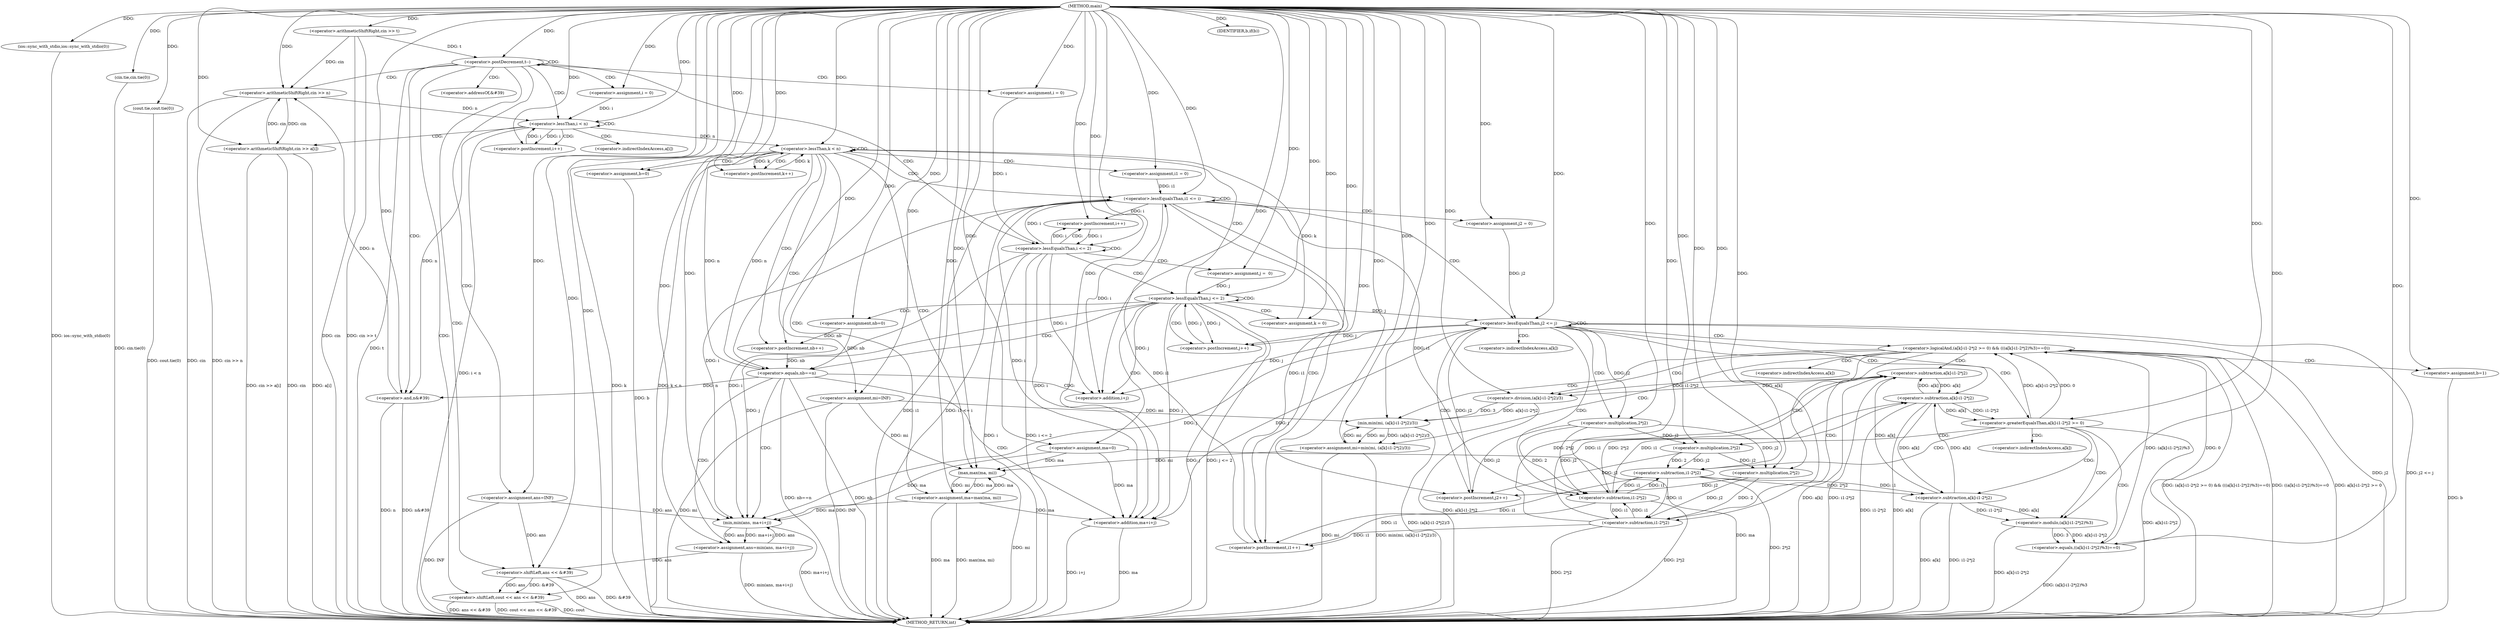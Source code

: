 digraph "main" {  
"1000109" [label = "(METHOD,main)" ]
"1000297" [label = "(METHOD_RETURN,int)" ]
"1000111" [label = "(ios::sync_with_stdio,ios::sync_with_stdio(0))" ]
"1000113" [label = "(cin.tie,cin.tie(0))" ]
"1000115" [label = "(cout.tie,cout.tie(0))" ]
"1000118" [label = "(<operator>.arithmeticShiftRight,cin >> t)" ]
"1000122" [label = "(<operator>.postDecrement,t--)" ]
"1000126" [label = "(<operator>.assignment,ans=INF)" ]
"1000130" [label = "(<operator>.arithmeticShiftRight,cin >> n)" ]
"1000288" [label = "(<operator>.shiftLeft,cout << ans << &#39)" ]
"1000294" [label = "(<operator>.and,n&#39)" ]
"1000136" [label = "(<operator>.assignment,i = 0)" ]
"1000139" [label = "(<operator>.lessThan,i < n)" ]
"1000142" [label = "(<operator>.postIncrement,i++)" ]
"1000144" [label = "(<operator>.arithmeticShiftRight,cin >> a[i])" ]
"1000151" [label = "(<operator>.assignment,i = 0)" ]
"1000154" [label = "(<operator>.lessEqualsThan,i <= 2)" ]
"1000157" [label = "(<operator>.postIncrement,i++)" ]
"1000290" [label = "(<operator>.shiftLeft,ans << &#39)" ]
"1000162" [label = "(<operator>.assignment,j =  0)" ]
"1000165" [label = "(<operator>.lessEqualsThan,j <= 2)" ]
"1000168" [label = "(<operator>.postIncrement,j++)" ]
"1000172" [label = "(<operator>.assignment,ma=0)" ]
"1000176" [label = "(<operator>.assignment,nb=0)" ]
"1000181" [label = "(<operator>.assignment,k = 0)" ]
"1000184" [label = "(<operator>.lessThan,k < n)" ]
"1000187" [label = "(<operator>.postIncrement,k++)" ]
"1000276" [label = "(<operator>.equals,nb==n)" ]
"1000279" [label = "(<operator>.assignment,ans=min(ans, ma+i+j))" ]
"1000191" [label = "(<operator>.assignment,mi=INF)" ]
"1000195" [label = "(<operator>.assignment,b=0)" ]
"1000200" [label = "(<operator>.assignment,i1 = 0)" ]
"1000203" [label = "(<operator>.lessEqualsThan,i1 <= i)" ]
"1000206" [label = "(<operator>.postIncrement,i1++)" ]
"1000266" [label = "(IDENTIFIER,b,if(b))" ]
"1000281" [label = "(min,min(ans, ma+i+j))" ]
"1000268" [label = "(<operator>.assignment,ma=max(ma, mi))" ]
"1000273" [label = "(<operator>.postIncrement,nb++)" ]
"1000283" [label = "(<operator>.addition,ma+i+j)" ]
"1000211" [label = "(<operator>.assignment,j2 = 0)" ]
"1000214" [label = "(<operator>.lessEqualsThan,j2 <= j)" ]
"1000217" [label = "(<operator>.postIncrement,j2++)" ]
"1000285" [label = "(<operator>.addition,i+j)" ]
"1000270" [label = "(max,max(ma, mi))" ]
"1000221" [label = "(<operator>.logicalAnd,(a[k]-i1-2*j2 >= 0) && (((a[k]-i1-2*j2)%3)==0))" ]
"1000247" [label = "(<operator>.assignment,b=1)" ]
"1000250" [label = "(<operator>.assignment,mi=min(mi, (a[k]-i1-2*j2)/3))" ]
"1000222" [label = "(<operator>.greaterEqualsThan,a[k]-i1-2*j2 >= 0)" ]
"1000233" [label = "(<operator>.equals,((a[k]-i1-2*j2)%3)==0)" ]
"1000223" [label = "(<operator>.subtraction,a[k]-i1-2*j2)" ]
"1000234" [label = "(<operator>.modulo,(a[k]-i1-2*j2)%3)" ]
"1000252" [label = "(min,min(mi, (a[k]-i1-2*j2)/3))" ]
"1000227" [label = "(<operator>.subtraction,i1-2*j2)" ]
"1000235" [label = "(<operator>.subtraction,a[k]-i1-2*j2)" ]
"1000254" [label = "(<operator>.division,(a[k]-i1-2*j2)/3)" ]
"1000229" [label = "(<operator>.multiplication,2*j2)" ]
"1000239" [label = "(<operator>.subtraction,i1-2*j2)" ]
"1000255" [label = "(<operator>.subtraction,a[k]-i1-2*j2)" ]
"1000241" [label = "(<operator>.multiplication,2*j2)" ]
"1000259" [label = "(<operator>.subtraction,i1-2*j2)" ]
"1000261" [label = "(<operator>.multiplication,2*j2)" ]
"1000146" [label = "(<operator>.indirectIndexAccess,a[i])" ]
"1000292" [label = "(<operator>.addressOf,&#39)" ]
"1000224" [label = "(<operator>.indirectIndexAccess,a[k])" ]
"1000236" [label = "(<operator>.indirectIndexAccess,a[k])" ]
"1000256" [label = "(<operator>.indirectIndexAccess,a[k])" ]
  "1000111" -> "1000297"  [ label = "DDG: ios::sync_with_stdio(0)"] 
  "1000113" -> "1000297"  [ label = "DDG: cin.tie(0)"] 
  "1000115" -> "1000297"  [ label = "DDG: cout.tie(0)"] 
  "1000118" -> "1000297"  [ label = "DDG: cin"] 
  "1000118" -> "1000297"  [ label = "DDG: cin >> t"] 
  "1000122" -> "1000297"  [ label = "DDG: t"] 
  "1000126" -> "1000297"  [ label = "DDG: INF"] 
  "1000130" -> "1000297"  [ label = "DDG: cin"] 
  "1000130" -> "1000297"  [ label = "DDG: cin >> n"] 
  "1000139" -> "1000297"  [ label = "DDG: i < n"] 
  "1000154" -> "1000297"  [ label = "DDG: i"] 
  "1000154" -> "1000297"  [ label = "DDG: i <= 2"] 
  "1000290" -> "1000297"  [ label = "DDG: ans"] 
  "1000290" -> "1000297"  [ label = "DDG: &#39"] 
  "1000288" -> "1000297"  [ label = "DDG: ans << &#39"] 
  "1000288" -> "1000297"  [ label = "DDG: cout << ans << &#39"] 
  "1000294" -> "1000297"  [ label = "DDG: n"] 
  "1000294" -> "1000297"  [ label = "DDG: n&#39"] 
  "1000165" -> "1000297"  [ label = "DDG: j"] 
  "1000165" -> "1000297"  [ label = "DDG: j <= 2"] 
  "1000172" -> "1000297"  [ label = "DDG: ma"] 
  "1000184" -> "1000297"  [ label = "DDG: k"] 
  "1000184" -> "1000297"  [ label = "DDG: k < n"] 
  "1000276" -> "1000297"  [ label = "DDG: nb"] 
  "1000276" -> "1000297"  [ label = "DDG: nb==n"] 
  "1000283" -> "1000297"  [ label = "DDG: ma"] 
  "1000283" -> "1000297"  [ label = "DDG: i+j"] 
  "1000281" -> "1000297"  [ label = "DDG: ma+i+j"] 
  "1000279" -> "1000297"  [ label = "DDG: min(ans, ma+i+j)"] 
  "1000191" -> "1000297"  [ label = "DDG: mi"] 
  "1000191" -> "1000297"  [ label = "DDG: INF"] 
  "1000195" -> "1000297"  [ label = "DDG: b"] 
  "1000203" -> "1000297"  [ label = "DDG: i1"] 
  "1000203" -> "1000297"  [ label = "DDG: i1 <= i"] 
  "1000268" -> "1000297"  [ label = "DDG: ma"] 
  "1000270" -> "1000297"  [ label = "DDG: mi"] 
  "1000268" -> "1000297"  [ label = "DDG: max(ma, mi)"] 
  "1000214" -> "1000297"  [ label = "DDG: j2"] 
  "1000214" -> "1000297"  [ label = "DDG: j2 <= j"] 
  "1000223" -> "1000297"  [ label = "DDG: a[k]"] 
  "1000227" -> "1000297"  [ label = "DDG: 2*j2"] 
  "1000223" -> "1000297"  [ label = "DDG: i1-2*j2"] 
  "1000222" -> "1000297"  [ label = "DDG: a[k]-i1-2*j2"] 
  "1000221" -> "1000297"  [ label = "DDG: a[k]-i1-2*j2 >= 0"] 
  "1000235" -> "1000297"  [ label = "DDG: a[k]"] 
  "1000239" -> "1000297"  [ label = "DDG: 2*j2"] 
  "1000235" -> "1000297"  [ label = "DDG: i1-2*j2"] 
  "1000234" -> "1000297"  [ label = "DDG: a[k]-i1-2*j2"] 
  "1000233" -> "1000297"  [ label = "DDG: (a[k]-i1-2*j2)%3"] 
  "1000221" -> "1000297"  [ label = "DDG: ((a[k]-i1-2*j2)%3)==0"] 
  "1000221" -> "1000297"  [ label = "DDG: (a[k]-i1-2*j2 >= 0) && (((a[k]-i1-2*j2)%3)==0)"] 
  "1000247" -> "1000297"  [ label = "DDG: b"] 
  "1000250" -> "1000297"  [ label = "DDG: mi"] 
  "1000255" -> "1000297"  [ label = "DDG: a[k]"] 
  "1000259" -> "1000297"  [ label = "DDG: 2*j2"] 
  "1000255" -> "1000297"  [ label = "DDG: i1-2*j2"] 
  "1000254" -> "1000297"  [ label = "DDG: a[k]-i1-2*j2"] 
  "1000252" -> "1000297"  [ label = "DDG: (a[k]-i1-2*j2)/3"] 
  "1000250" -> "1000297"  [ label = "DDG: min(mi, (a[k]-i1-2*j2)/3)"] 
  "1000144" -> "1000297"  [ label = "DDG: cin"] 
  "1000144" -> "1000297"  [ label = "DDG: a[i]"] 
  "1000144" -> "1000297"  [ label = "DDG: cin >> a[i]"] 
  "1000288" -> "1000297"  [ label = "DDG: cout"] 
  "1000109" -> "1000111"  [ label = "DDG: "] 
  "1000109" -> "1000113"  [ label = "DDG: "] 
  "1000109" -> "1000115"  [ label = "DDG: "] 
  "1000109" -> "1000118"  [ label = "DDG: "] 
  "1000118" -> "1000122"  [ label = "DDG: t"] 
  "1000109" -> "1000122"  [ label = "DDG: "] 
  "1000109" -> "1000126"  [ label = "DDG: "] 
  "1000118" -> "1000130"  [ label = "DDG: cin"] 
  "1000144" -> "1000130"  [ label = "DDG: cin"] 
  "1000109" -> "1000130"  [ label = "DDG: "] 
  "1000294" -> "1000130"  [ label = "DDG: n"] 
  "1000109" -> "1000136"  [ label = "DDG: "] 
  "1000109" -> "1000151"  [ label = "DDG: "] 
  "1000109" -> "1000288"  [ label = "DDG: "] 
  "1000290" -> "1000288"  [ label = "DDG: ans"] 
  "1000290" -> "1000288"  [ label = "DDG: &#39"] 
  "1000139" -> "1000294"  [ label = "DDG: n"] 
  "1000276" -> "1000294"  [ label = "DDG: n"] 
  "1000109" -> "1000294"  [ label = "DDG: "] 
  "1000136" -> "1000139"  [ label = "DDG: i"] 
  "1000142" -> "1000139"  [ label = "DDG: i"] 
  "1000109" -> "1000139"  [ label = "DDG: "] 
  "1000130" -> "1000139"  [ label = "DDG: n"] 
  "1000139" -> "1000142"  [ label = "DDG: i"] 
  "1000109" -> "1000142"  [ label = "DDG: "] 
  "1000130" -> "1000144"  [ label = "DDG: cin"] 
  "1000109" -> "1000144"  [ label = "DDG: "] 
  "1000151" -> "1000154"  [ label = "DDG: i"] 
  "1000157" -> "1000154"  [ label = "DDG: i"] 
  "1000109" -> "1000154"  [ label = "DDG: "] 
  "1000154" -> "1000157"  [ label = "DDG: i"] 
  "1000203" -> "1000157"  [ label = "DDG: i"] 
  "1000109" -> "1000157"  [ label = "DDG: "] 
  "1000126" -> "1000290"  [ label = "DDG: ans"] 
  "1000279" -> "1000290"  [ label = "DDG: ans"] 
  "1000109" -> "1000290"  [ label = "DDG: "] 
  "1000109" -> "1000162"  [ label = "DDG: "] 
  "1000162" -> "1000165"  [ label = "DDG: j"] 
  "1000168" -> "1000165"  [ label = "DDG: j"] 
  "1000109" -> "1000165"  [ label = "DDG: "] 
  "1000165" -> "1000168"  [ label = "DDG: j"] 
  "1000214" -> "1000168"  [ label = "DDG: j"] 
  "1000109" -> "1000168"  [ label = "DDG: "] 
  "1000109" -> "1000172"  [ label = "DDG: "] 
  "1000109" -> "1000176"  [ label = "DDG: "] 
  "1000109" -> "1000181"  [ label = "DDG: "] 
  "1000281" -> "1000279"  [ label = "DDG: ma+i+j"] 
  "1000281" -> "1000279"  [ label = "DDG: ans"] 
  "1000181" -> "1000184"  [ label = "DDG: k"] 
  "1000187" -> "1000184"  [ label = "DDG: k"] 
  "1000109" -> "1000184"  [ label = "DDG: "] 
  "1000139" -> "1000184"  [ label = "DDG: n"] 
  "1000276" -> "1000184"  [ label = "DDG: n"] 
  "1000184" -> "1000187"  [ label = "DDG: k"] 
  "1000109" -> "1000187"  [ label = "DDG: "] 
  "1000109" -> "1000191"  [ label = "DDG: "] 
  "1000109" -> "1000195"  [ label = "DDG: "] 
  "1000176" -> "1000276"  [ label = "DDG: nb"] 
  "1000273" -> "1000276"  [ label = "DDG: nb"] 
  "1000109" -> "1000276"  [ label = "DDG: "] 
  "1000184" -> "1000276"  [ label = "DDG: n"] 
  "1000109" -> "1000279"  [ label = "DDG: "] 
  "1000109" -> "1000200"  [ label = "DDG: "] 
  "1000109" -> "1000266"  [ label = "DDG: "] 
  "1000126" -> "1000281"  [ label = "DDG: ans"] 
  "1000279" -> "1000281"  [ label = "DDG: ans"] 
  "1000109" -> "1000281"  [ label = "DDG: "] 
  "1000165" -> "1000281"  [ label = "DDG: j"] 
  "1000214" -> "1000281"  [ label = "DDG: j"] 
  "1000154" -> "1000281"  [ label = "DDG: i"] 
  "1000203" -> "1000281"  [ label = "DDG: i"] 
  "1000172" -> "1000281"  [ label = "DDG: ma"] 
  "1000268" -> "1000281"  [ label = "DDG: ma"] 
  "1000200" -> "1000203"  [ label = "DDG: i1"] 
  "1000206" -> "1000203"  [ label = "DDG: i1"] 
  "1000109" -> "1000203"  [ label = "DDG: "] 
  "1000154" -> "1000203"  [ label = "DDG: i"] 
  "1000203" -> "1000206"  [ label = "DDG: i1"] 
  "1000227" -> "1000206"  [ label = "DDG: i1"] 
  "1000239" -> "1000206"  [ label = "DDG: i1"] 
  "1000259" -> "1000206"  [ label = "DDG: i1"] 
  "1000109" -> "1000206"  [ label = "DDG: "] 
  "1000270" -> "1000268"  [ label = "DDG: ma"] 
  "1000270" -> "1000268"  [ label = "DDG: mi"] 
  "1000172" -> "1000283"  [ label = "DDG: ma"] 
  "1000268" -> "1000283"  [ label = "DDG: ma"] 
  "1000109" -> "1000283"  [ label = "DDG: "] 
  "1000165" -> "1000283"  [ label = "DDG: j"] 
  "1000214" -> "1000283"  [ label = "DDG: j"] 
  "1000154" -> "1000283"  [ label = "DDG: i"] 
  "1000203" -> "1000283"  [ label = "DDG: i"] 
  "1000109" -> "1000211"  [ label = "DDG: "] 
  "1000109" -> "1000268"  [ label = "DDG: "] 
  "1000176" -> "1000273"  [ label = "DDG: nb"] 
  "1000109" -> "1000273"  [ label = "DDG: "] 
  "1000154" -> "1000285"  [ label = "DDG: i"] 
  "1000203" -> "1000285"  [ label = "DDG: i"] 
  "1000109" -> "1000285"  [ label = "DDG: "] 
  "1000165" -> "1000285"  [ label = "DDG: j"] 
  "1000214" -> "1000285"  [ label = "DDG: j"] 
  "1000211" -> "1000214"  [ label = "DDG: j2"] 
  "1000217" -> "1000214"  [ label = "DDG: j2"] 
  "1000109" -> "1000214"  [ label = "DDG: "] 
  "1000165" -> "1000214"  [ label = "DDG: j"] 
  "1000229" -> "1000217"  [ label = "DDG: j2"] 
  "1000241" -> "1000217"  [ label = "DDG: j2"] 
  "1000261" -> "1000217"  [ label = "DDG: j2"] 
  "1000109" -> "1000217"  [ label = "DDG: "] 
  "1000172" -> "1000270"  [ label = "DDG: ma"] 
  "1000268" -> "1000270"  [ label = "DDG: ma"] 
  "1000109" -> "1000270"  [ label = "DDG: "] 
  "1000191" -> "1000270"  [ label = "DDG: mi"] 
  "1000250" -> "1000270"  [ label = "DDG: mi"] 
  "1000222" -> "1000221"  [ label = "DDG: a[k]-i1-2*j2"] 
  "1000222" -> "1000221"  [ label = "DDG: 0"] 
  "1000233" -> "1000221"  [ label = "DDG: 0"] 
  "1000233" -> "1000221"  [ label = "DDG: (a[k]-i1-2*j2)%3"] 
  "1000109" -> "1000247"  [ label = "DDG: "] 
  "1000252" -> "1000250"  [ label = "DDG: (a[k]-i1-2*j2)/3"] 
  "1000252" -> "1000250"  [ label = "DDG: mi"] 
  "1000223" -> "1000222"  [ label = "DDG: a[k]"] 
  "1000223" -> "1000222"  [ label = "DDG: i1-2*j2"] 
  "1000109" -> "1000222"  [ label = "DDG: "] 
  "1000234" -> "1000233"  [ label = "DDG: a[k]-i1-2*j2"] 
  "1000234" -> "1000233"  [ label = "DDG: 3"] 
  "1000109" -> "1000233"  [ label = "DDG: "] 
  "1000109" -> "1000250"  [ label = "DDG: "] 
  "1000235" -> "1000223"  [ label = "DDG: a[k]"] 
  "1000255" -> "1000223"  [ label = "DDG: a[k]"] 
  "1000227" -> "1000223"  [ label = "DDG: i1"] 
  "1000227" -> "1000223"  [ label = "DDG: 2*j2"] 
  "1000235" -> "1000234"  [ label = "DDG: a[k]"] 
  "1000235" -> "1000234"  [ label = "DDG: i1-2*j2"] 
  "1000109" -> "1000234"  [ label = "DDG: "] 
  "1000191" -> "1000252"  [ label = "DDG: mi"] 
  "1000250" -> "1000252"  [ label = "DDG: mi"] 
  "1000109" -> "1000252"  [ label = "DDG: "] 
  "1000254" -> "1000252"  [ label = "DDG: a[k]-i1-2*j2"] 
  "1000254" -> "1000252"  [ label = "DDG: 3"] 
  "1000203" -> "1000227"  [ label = "DDG: i1"] 
  "1000239" -> "1000227"  [ label = "DDG: i1"] 
  "1000259" -> "1000227"  [ label = "DDG: i1"] 
  "1000109" -> "1000227"  [ label = "DDG: "] 
  "1000229" -> "1000227"  [ label = "DDG: j2"] 
  "1000229" -> "1000227"  [ label = "DDG: 2"] 
  "1000223" -> "1000235"  [ label = "DDG: a[k]"] 
  "1000239" -> "1000235"  [ label = "DDG: 2*j2"] 
  "1000239" -> "1000235"  [ label = "DDG: i1"] 
  "1000255" -> "1000254"  [ label = "DDG: a[k]"] 
  "1000255" -> "1000254"  [ label = "DDG: i1-2*j2"] 
  "1000109" -> "1000254"  [ label = "DDG: "] 
  "1000109" -> "1000229"  [ label = "DDG: "] 
  "1000214" -> "1000229"  [ label = "DDG: j2"] 
  "1000227" -> "1000239"  [ label = "DDG: i1"] 
  "1000109" -> "1000239"  [ label = "DDG: "] 
  "1000241" -> "1000239"  [ label = "DDG: j2"] 
  "1000241" -> "1000239"  [ label = "DDG: 2"] 
  "1000223" -> "1000255"  [ label = "DDG: a[k]"] 
  "1000235" -> "1000255"  [ label = "DDG: a[k]"] 
  "1000259" -> "1000255"  [ label = "DDG: 2*j2"] 
  "1000259" -> "1000255"  [ label = "DDG: i1"] 
  "1000109" -> "1000241"  [ label = "DDG: "] 
  "1000229" -> "1000241"  [ label = "DDG: j2"] 
  "1000227" -> "1000259"  [ label = "DDG: i1"] 
  "1000239" -> "1000259"  [ label = "DDG: i1"] 
  "1000109" -> "1000259"  [ label = "DDG: "] 
  "1000261" -> "1000259"  [ label = "DDG: j2"] 
  "1000261" -> "1000259"  [ label = "DDG: 2"] 
  "1000109" -> "1000261"  [ label = "DDG: "] 
  "1000229" -> "1000261"  [ label = "DDG: j2"] 
  "1000241" -> "1000261"  [ label = "DDG: j2"] 
  "1000122" -> "1000294"  [ label = "CDG: "] 
  "1000122" -> "1000139"  [ label = "CDG: "] 
  "1000122" -> "1000122"  [ label = "CDG: "] 
  "1000122" -> "1000126"  [ label = "CDG: "] 
  "1000122" -> "1000154"  [ label = "CDG: "] 
  "1000122" -> "1000151"  [ label = "CDG: "] 
  "1000122" -> "1000130"  [ label = "CDG: "] 
  "1000122" -> "1000288"  [ label = "CDG: "] 
  "1000122" -> "1000292"  [ label = "CDG: "] 
  "1000122" -> "1000290"  [ label = "CDG: "] 
  "1000122" -> "1000136"  [ label = "CDG: "] 
  "1000139" -> "1000142"  [ label = "CDG: "] 
  "1000139" -> "1000139"  [ label = "CDG: "] 
  "1000139" -> "1000144"  [ label = "CDG: "] 
  "1000139" -> "1000146"  [ label = "CDG: "] 
  "1000154" -> "1000165"  [ label = "CDG: "] 
  "1000154" -> "1000157"  [ label = "CDG: "] 
  "1000154" -> "1000154"  [ label = "CDG: "] 
  "1000154" -> "1000162"  [ label = "CDG: "] 
  "1000165" -> "1000276"  [ label = "CDG: "] 
  "1000165" -> "1000165"  [ label = "CDG: "] 
  "1000165" -> "1000176"  [ label = "CDG: "] 
  "1000165" -> "1000172"  [ label = "CDG: "] 
  "1000165" -> "1000168"  [ label = "CDG: "] 
  "1000165" -> "1000184"  [ label = "CDG: "] 
  "1000165" -> "1000181"  [ label = "CDG: "] 
  "1000184" -> "1000200"  [ label = "CDG: "] 
  "1000184" -> "1000191"  [ label = "CDG: "] 
  "1000184" -> "1000187"  [ label = "CDG: "] 
  "1000184" -> "1000195"  [ label = "CDG: "] 
  "1000184" -> "1000203"  [ label = "CDG: "] 
  "1000184" -> "1000184"  [ label = "CDG: "] 
  "1000184" -> "1000268"  [ label = "CDG: "] 
  "1000184" -> "1000273"  [ label = "CDG: "] 
  "1000184" -> "1000270"  [ label = "CDG: "] 
  "1000276" -> "1000285"  [ label = "CDG: "] 
  "1000276" -> "1000281"  [ label = "CDG: "] 
  "1000276" -> "1000279"  [ label = "CDG: "] 
  "1000276" -> "1000283"  [ label = "CDG: "] 
  "1000203" -> "1000211"  [ label = "CDG: "] 
  "1000203" -> "1000206"  [ label = "CDG: "] 
  "1000203" -> "1000214"  [ label = "CDG: "] 
  "1000203" -> "1000203"  [ label = "CDG: "] 
  "1000214" -> "1000221"  [ label = "CDG: "] 
  "1000214" -> "1000227"  [ label = "CDG: "] 
  "1000214" -> "1000222"  [ label = "CDG: "] 
  "1000214" -> "1000214"  [ label = "CDG: "] 
  "1000214" -> "1000224"  [ label = "CDG: "] 
  "1000214" -> "1000217"  [ label = "CDG: "] 
  "1000214" -> "1000229"  [ label = "CDG: "] 
  "1000214" -> "1000223"  [ label = "CDG: "] 
  "1000221" -> "1000255"  [ label = "CDG: "] 
  "1000221" -> "1000259"  [ label = "CDG: "] 
  "1000221" -> "1000254"  [ label = "CDG: "] 
  "1000221" -> "1000261"  [ label = "CDG: "] 
  "1000221" -> "1000250"  [ label = "CDG: "] 
  "1000221" -> "1000247"  [ label = "CDG: "] 
  "1000221" -> "1000252"  [ label = "CDG: "] 
  "1000221" -> "1000256"  [ label = "CDG: "] 
  "1000222" -> "1000233"  [ label = "CDG: "] 
  "1000222" -> "1000236"  [ label = "CDG: "] 
  "1000222" -> "1000235"  [ label = "CDG: "] 
  "1000222" -> "1000239"  [ label = "CDG: "] 
  "1000222" -> "1000234"  [ label = "CDG: "] 
  "1000222" -> "1000241"  [ label = "CDG: "] 
}
